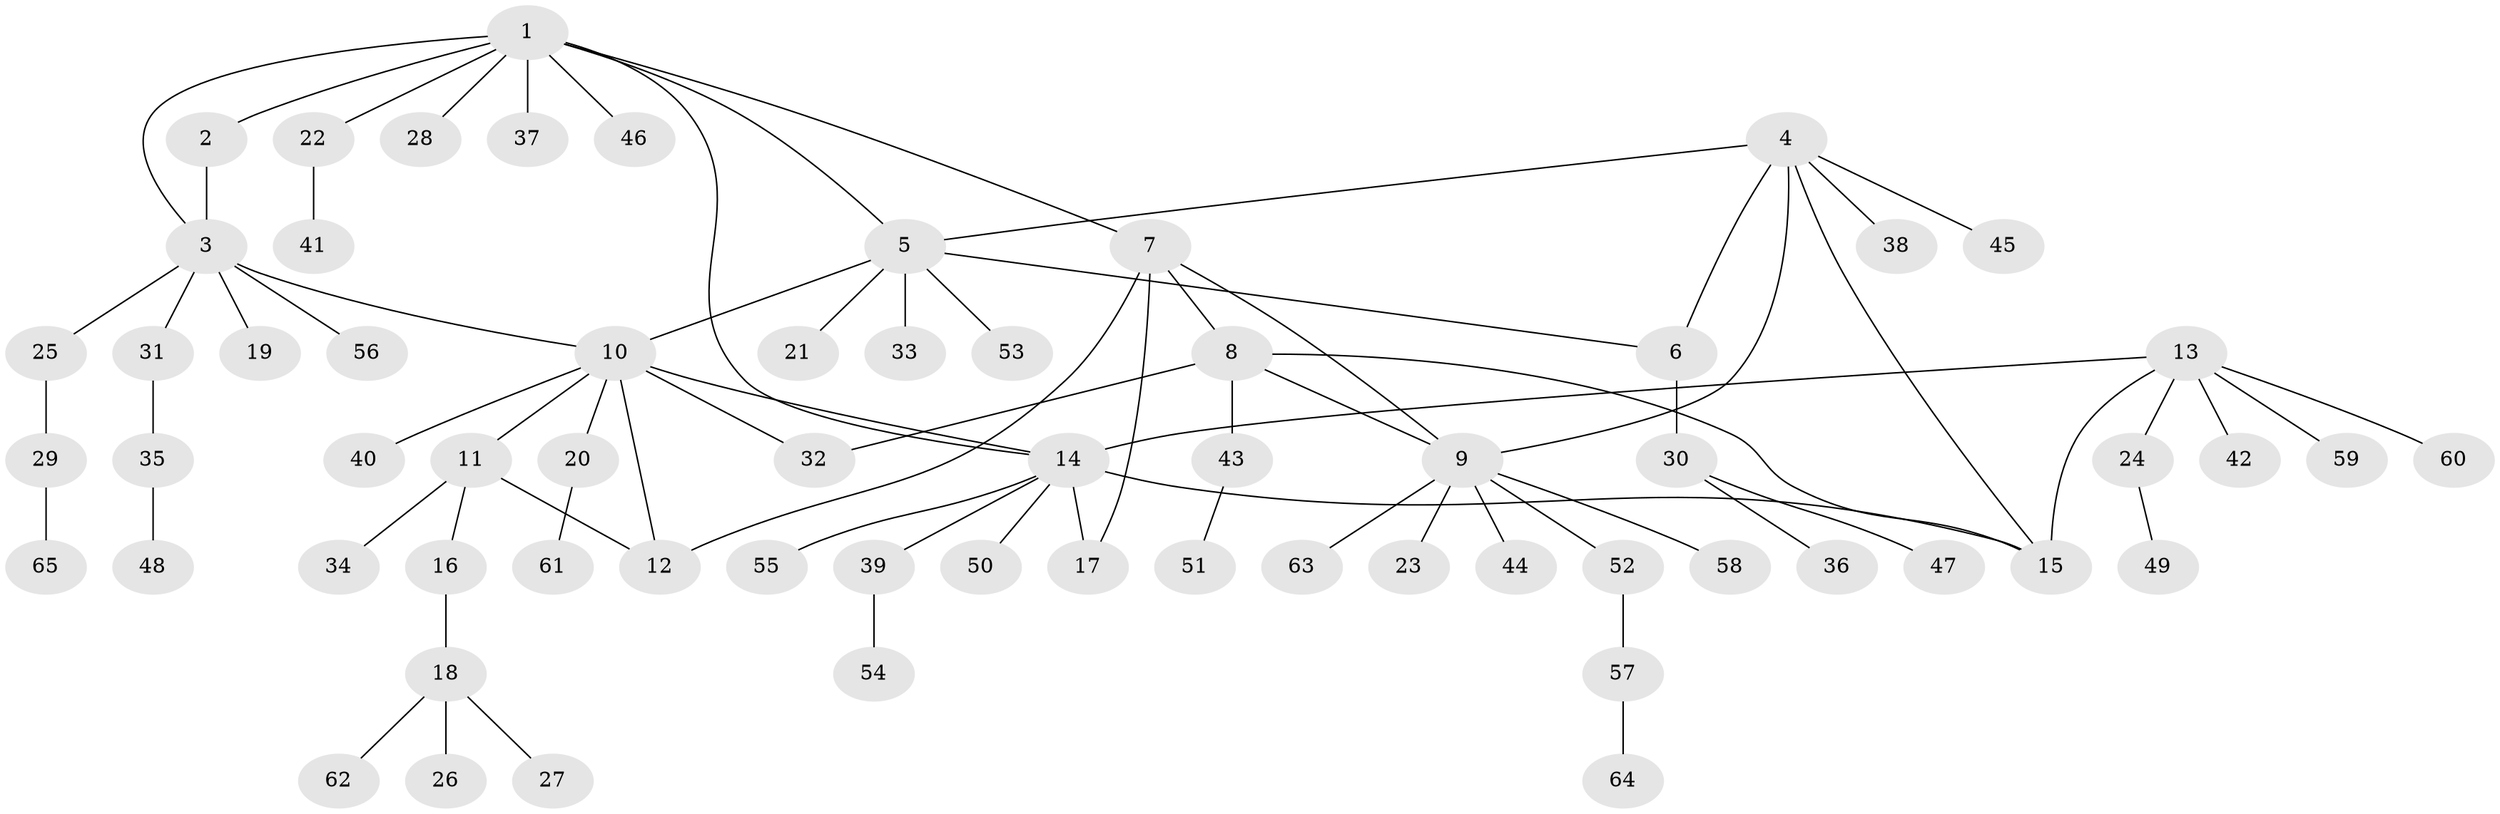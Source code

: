 // Generated by graph-tools (version 1.1) at 2025/55/03/09/25 04:55:40]
// undirected, 65 vertices, 77 edges
graph export_dot {
graph [start="1"]
  node [color=gray90,style=filled];
  1;
  2;
  3;
  4;
  5;
  6;
  7;
  8;
  9;
  10;
  11;
  12;
  13;
  14;
  15;
  16;
  17;
  18;
  19;
  20;
  21;
  22;
  23;
  24;
  25;
  26;
  27;
  28;
  29;
  30;
  31;
  32;
  33;
  34;
  35;
  36;
  37;
  38;
  39;
  40;
  41;
  42;
  43;
  44;
  45;
  46;
  47;
  48;
  49;
  50;
  51;
  52;
  53;
  54;
  55;
  56;
  57;
  58;
  59;
  60;
  61;
  62;
  63;
  64;
  65;
  1 -- 2;
  1 -- 3;
  1 -- 5;
  1 -- 7;
  1 -- 14;
  1 -- 22;
  1 -- 28;
  1 -- 37;
  1 -- 46;
  2 -- 3;
  3 -- 10;
  3 -- 19;
  3 -- 25;
  3 -- 31;
  3 -- 56;
  4 -- 5;
  4 -- 6;
  4 -- 9;
  4 -- 15;
  4 -- 38;
  4 -- 45;
  5 -- 6;
  5 -- 10;
  5 -- 21;
  5 -- 33;
  5 -- 53;
  6 -- 30;
  7 -- 8;
  7 -- 9;
  7 -- 12;
  7 -- 17;
  8 -- 9;
  8 -- 15;
  8 -- 32;
  8 -- 43;
  9 -- 23;
  9 -- 44;
  9 -- 52;
  9 -- 58;
  9 -- 63;
  10 -- 11;
  10 -- 12;
  10 -- 14;
  10 -- 20;
  10 -- 32;
  10 -- 40;
  11 -- 12;
  11 -- 16;
  11 -- 34;
  13 -- 14;
  13 -- 15;
  13 -- 24;
  13 -- 42;
  13 -- 59;
  13 -- 60;
  14 -- 15;
  14 -- 17;
  14 -- 39;
  14 -- 50;
  14 -- 55;
  16 -- 18;
  18 -- 26;
  18 -- 27;
  18 -- 62;
  20 -- 61;
  22 -- 41;
  24 -- 49;
  25 -- 29;
  29 -- 65;
  30 -- 36;
  30 -- 47;
  31 -- 35;
  35 -- 48;
  39 -- 54;
  43 -- 51;
  52 -- 57;
  57 -- 64;
}
